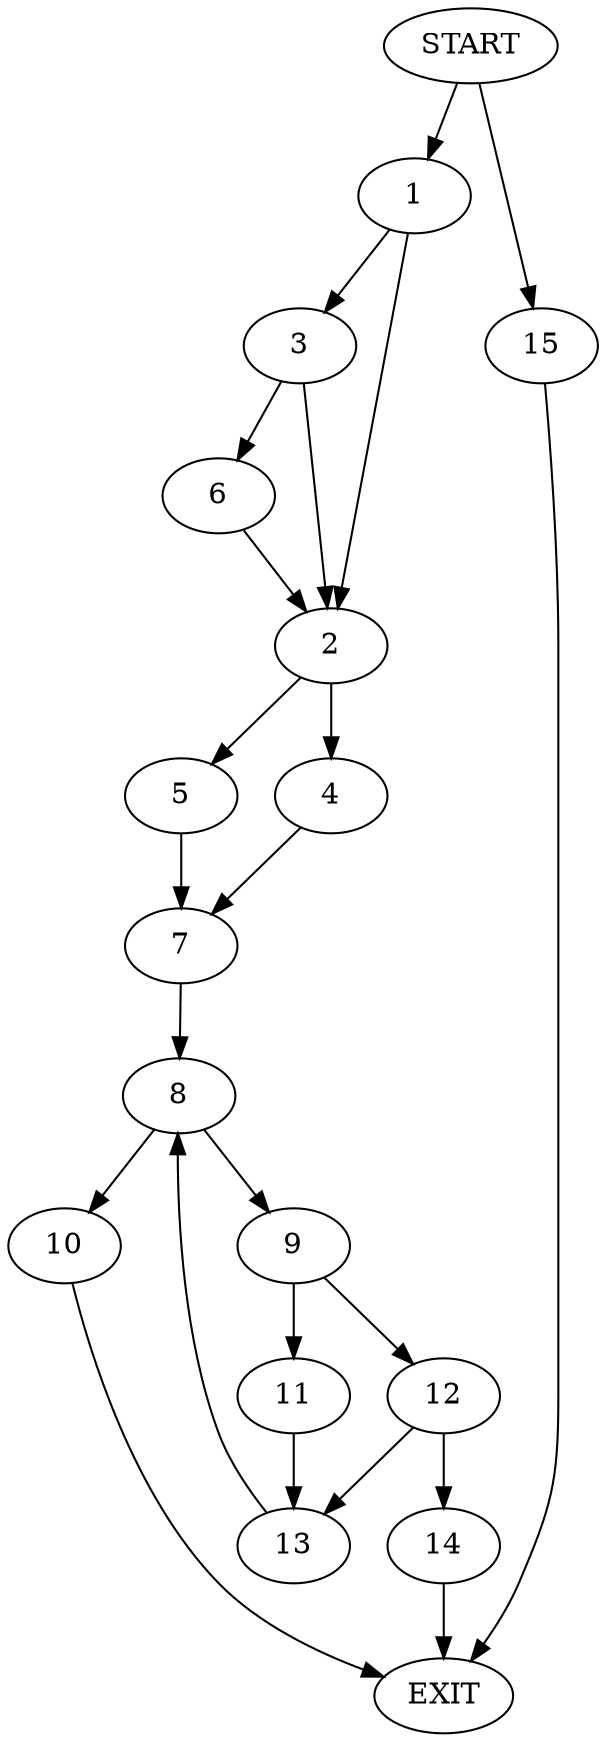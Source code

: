 digraph {
0 [label="START"]
16 [label="EXIT"]
0 -> 1
1 -> 2
1 -> 3
2 -> 4
2 -> 5
3 -> 6
3 -> 2
6 -> 2
5 -> 7
4 -> 7
7 -> 8
8 -> 9
8 -> 10
10 -> 16
9 -> 11
9 -> 12
12 -> 13
12 -> 14
11 -> 13
13 -> 8
14 -> 16
0 -> 15
15 -> 16
}
